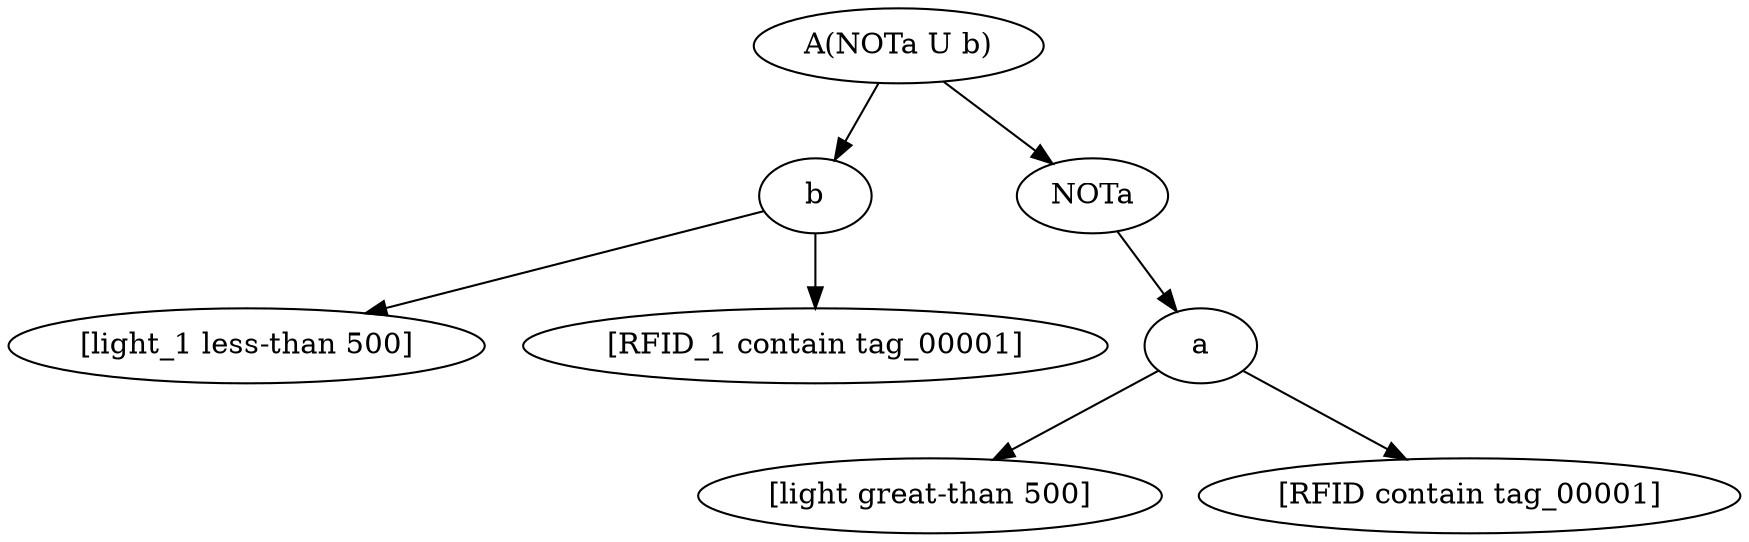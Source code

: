 digraph Predicate {
"a" -> "[light great-than 500]";
"a" -> "[RFID contain tag_00001]";
"b" -> "[light_1 less-than 500]";
"b" -> "[RFID_1 contain tag_00001]";
"NOTa" -> "a";
"A(NOTa U b)" -> "NOTa";
"A(NOTa U b)" -> "b";
}
